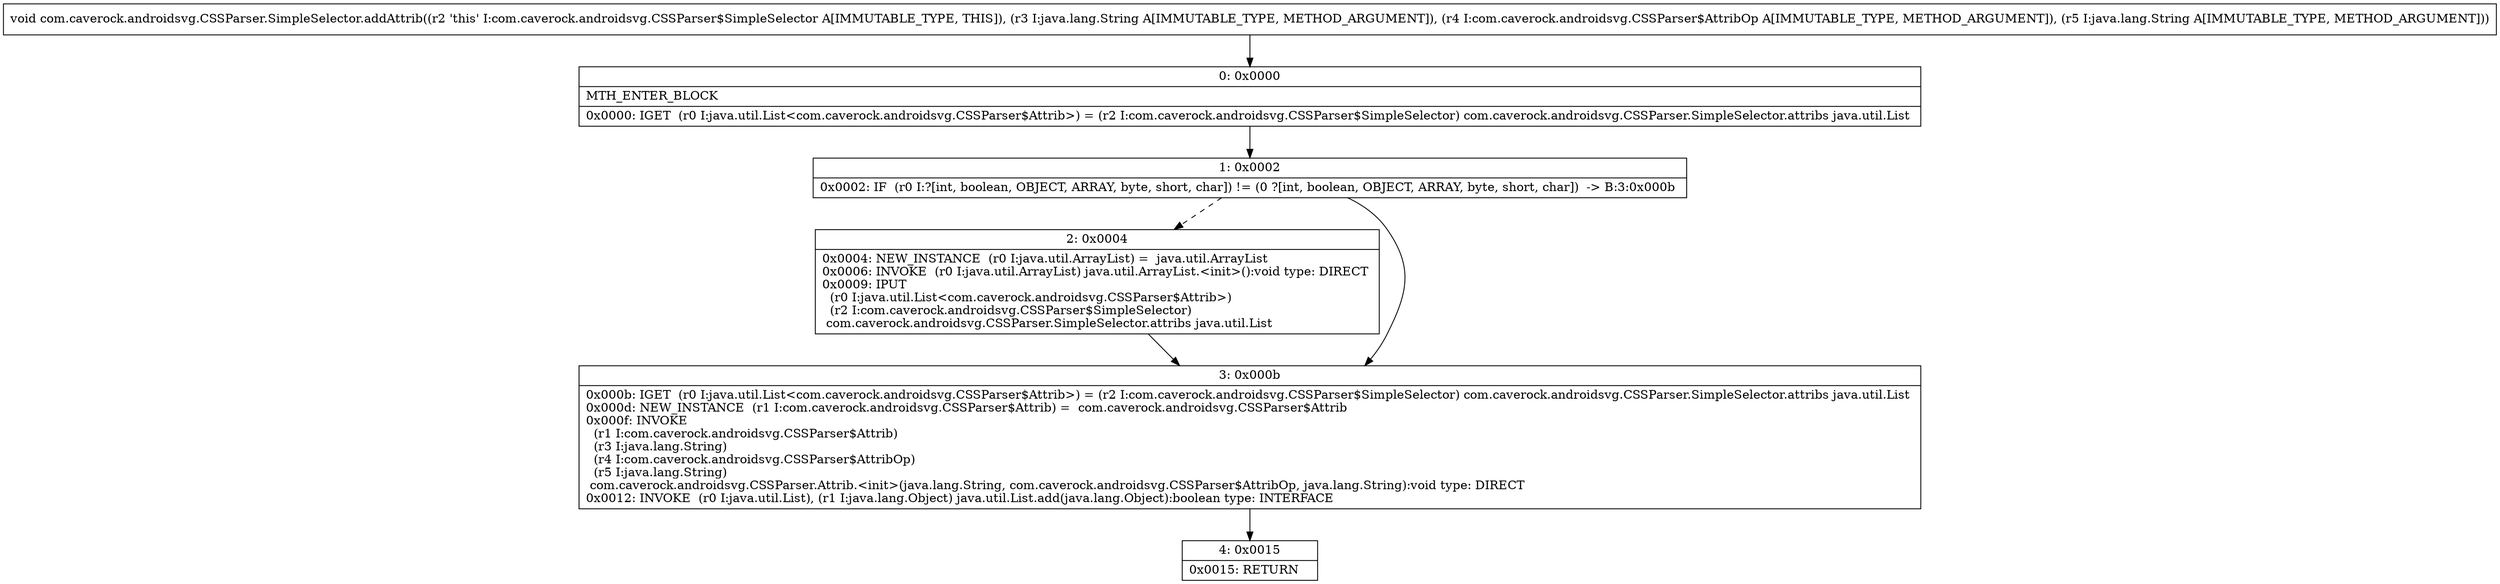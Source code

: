 digraph "CFG forcom.caverock.androidsvg.CSSParser.SimpleSelector.addAttrib(Ljava\/lang\/String;Lcom\/caverock\/androidsvg\/CSSParser$AttribOp;Ljava\/lang\/String;)V" {
Node_0 [shape=record,label="{0\:\ 0x0000|MTH_ENTER_BLOCK\l|0x0000: IGET  (r0 I:java.util.List\<com.caverock.androidsvg.CSSParser$Attrib\>) = (r2 I:com.caverock.androidsvg.CSSParser$SimpleSelector) com.caverock.androidsvg.CSSParser.SimpleSelector.attribs java.util.List \l}"];
Node_1 [shape=record,label="{1\:\ 0x0002|0x0002: IF  (r0 I:?[int, boolean, OBJECT, ARRAY, byte, short, char]) != (0 ?[int, boolean, OBJECT, ARRAY, byte, short, char])  \-\> B:3:0x000b \l}"];
Node_2 [shape=record,label="{2\:\ 0x0004|0x0004: NEW_INSTANCE  (r0 I:java.util.ArrayList) =  java.util.ArrayList \l0x0006: INVOKE  (r0 I:java.util.ArrayList) java.util.ArrayList.\<init\>():void type: DIRECT \l0x0009: IPUT  \l  (r0 I:java.util.List\<com.caverock.androidsvg.CSSParser$Attrib\>)\l  (r2 I:com.caverock.androidsvg.CSSParser$SimpleSelector)\l com.caverock.androidsvg.CSSParser.SimpleSelector.attribs java.util.List \l}"];
Node_3 [shape=record,label="{3\:\ 0x000b|0x000b: IGET  (r0 I:java.util.List\<com.caverock.androidsvg.CSSParser$Attrib\>) = (r2 I:com.caverock.androidsvg.CSSParser$SimpleSelector) com.caverock.androidsvg.CSSParser.SimpleSelector.attribs java.util.List \l0x000d: NEW_INSTANCE  (r1 I:com.caverock.androidsvg.CSSParser$Attrib) =  com.caverock.androidsvg.CSSParser$Attrib \l0x000f: INVOKE  \l  (r1 I:com.caverock.androidsvg.CSSParser$Attrib)\l  (r3 I:java.lang.String)\l  (r4 I:com.caverock.androidsvg.CSSParser$AttribOp)\l  (r5 I:java.lang.String)\l com.caverock.androidsvg.CSSParser.Attrib.\<init\>(java.lang.String, com.caverock.androidsvg.CSSParser$AttribOp, java.lang.String):void type: DIRECT \l0x0012: INVOKE  (r0 I:java.util.List), (r1 I:java.lang.Object) java.util.List.add(java.lang.Object):boolean type: INTERFACE \l}"];
Node_4 [shape=record,label="{4\:\ 0x0015|0x0015: RETURN   \l}"];
MethodNode[shape=record,label="{void com.caverock.androidsvg.CSSParser.SimpleSelector.addAttrib((r2 'this' I:com.caverock.androidsvg.CSSParser$SimpleSelector A[IMMUTABLE_TYPE, THIS]), (r3 I:java.lang.String A[IMMUTABLE_TYPE, METHOD_ARGUMENT]), (r4 I:com.caverock.androidsvg.CSSParser$AttribOp A[IMMUTABLE_TYPE, METHOD_ARGUMENT]), (r5 I:java.lang.String A[IMMUTABLE_TYPE, METHOD_ARGUMENT])) }"];
MethodNode -> Node_0;
Node_0 -> Node_1;
Node_1 -> Node_2[style=dashed];
Node_1 -> Node_3;
Node_2 -> Node_3;
Node_3 -> Node_4;
}

